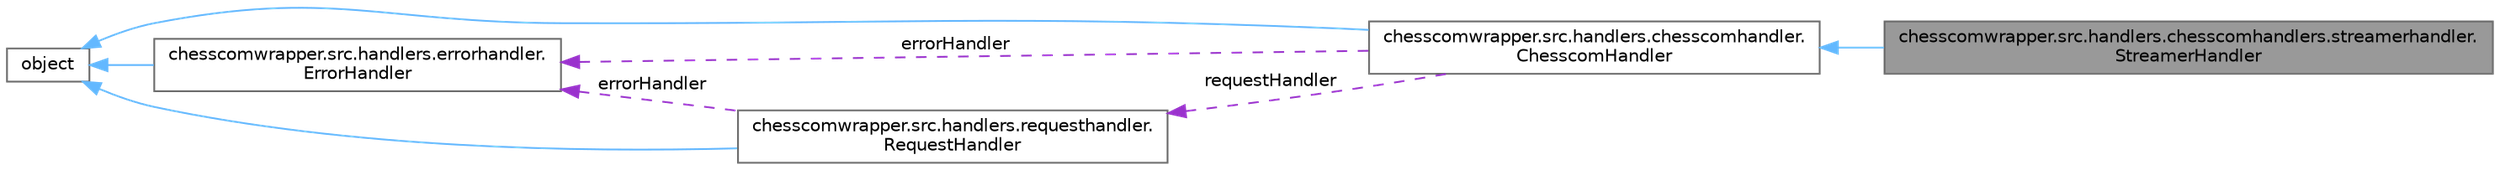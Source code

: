digraph "chesscomwrapper.src.handlers.chesscomhandlers.streamerhandler.StreamerHandler"
{
 // LATEX_PDF_SIZE
  bgcolor="transparent";
  edge [fontname=Helvetica,fontsize=10,labelfontname=Helvetica,labelfontsize=10];
  node [fontname=Helvetica,fontsize=10,shape=box,height=0.2,width=0.4];
  rankdir="LR";
  Node1 [label="chesscomwrapper.src.handlers.chesscomhandlers.streamerhandler.\lStreamerHandler",height=0.2,width=0.4,color="gray40", fillcolor="grey60", style="filled", fontcolor="black",tooltip=" "];
  Node2 -> Node1 [dir="back",color="steelblue1",style="solid"];
  Node2 [label="chesscomwrapper.src.handlers.chesscomhandler.\lChesscomHandler",height=0.2,width=0.4,color="gray40", fillcolor="white", style="filled",URL="$classchesscomwrapper_1_1src_1_1handlers_1_1chesscomhandler_1_1_chesscom_handler.html",tooltip="Interface for RequestHandler."];
  Node3 -> Node2 [dir="back",color="steelblue1",style="solid"];
  Node3 [label="object",height=0.2,width=0.4,color="gray40", fillcolor="white", style="filled",tooltip=" "];
  Node4 -> Node2 [dir="back",color="darkorchid3",style="dashed",label=" errorHandler" ];
  Node4 [label="chesscomwrapper.src.handlers.errorhandler.\lErrorHandler",height=0.2,width=0.4,color="gray40", fillcolor="white", style="filled",URL="$classchesscomwrapper_1_1src_1_1handlers_1_1errorhandler_1_1_error_handler.html",tooltip="Base interface to handle errors."];
  Node3 -> Node4 [dir="back",color="steelblue1",style="solid"];
  Node5 -> Node2 [dir="back",color="darkorchid3",style="dashed",label=" requestHandler" ];
  Node5 [label="chesscomwrapper.src.handlers.requesthandler.\lRequestHandler",height=0.2,width=0.4,color="gray40", fillcolor="white", style="filled",URL="$classchesscomwrapper_1_1src_1_1handlers_1_1requesthandler_1_1_request_handler.html",tooltip="Interface for RequestHandler."];
  Node3 -> Node5 [dir="back",color="steelblue1",style="solid"];
  Node4 -> Node5 [dir="back",color="darkorchid3",style="dashed",label=" errorHandler" ];
}
